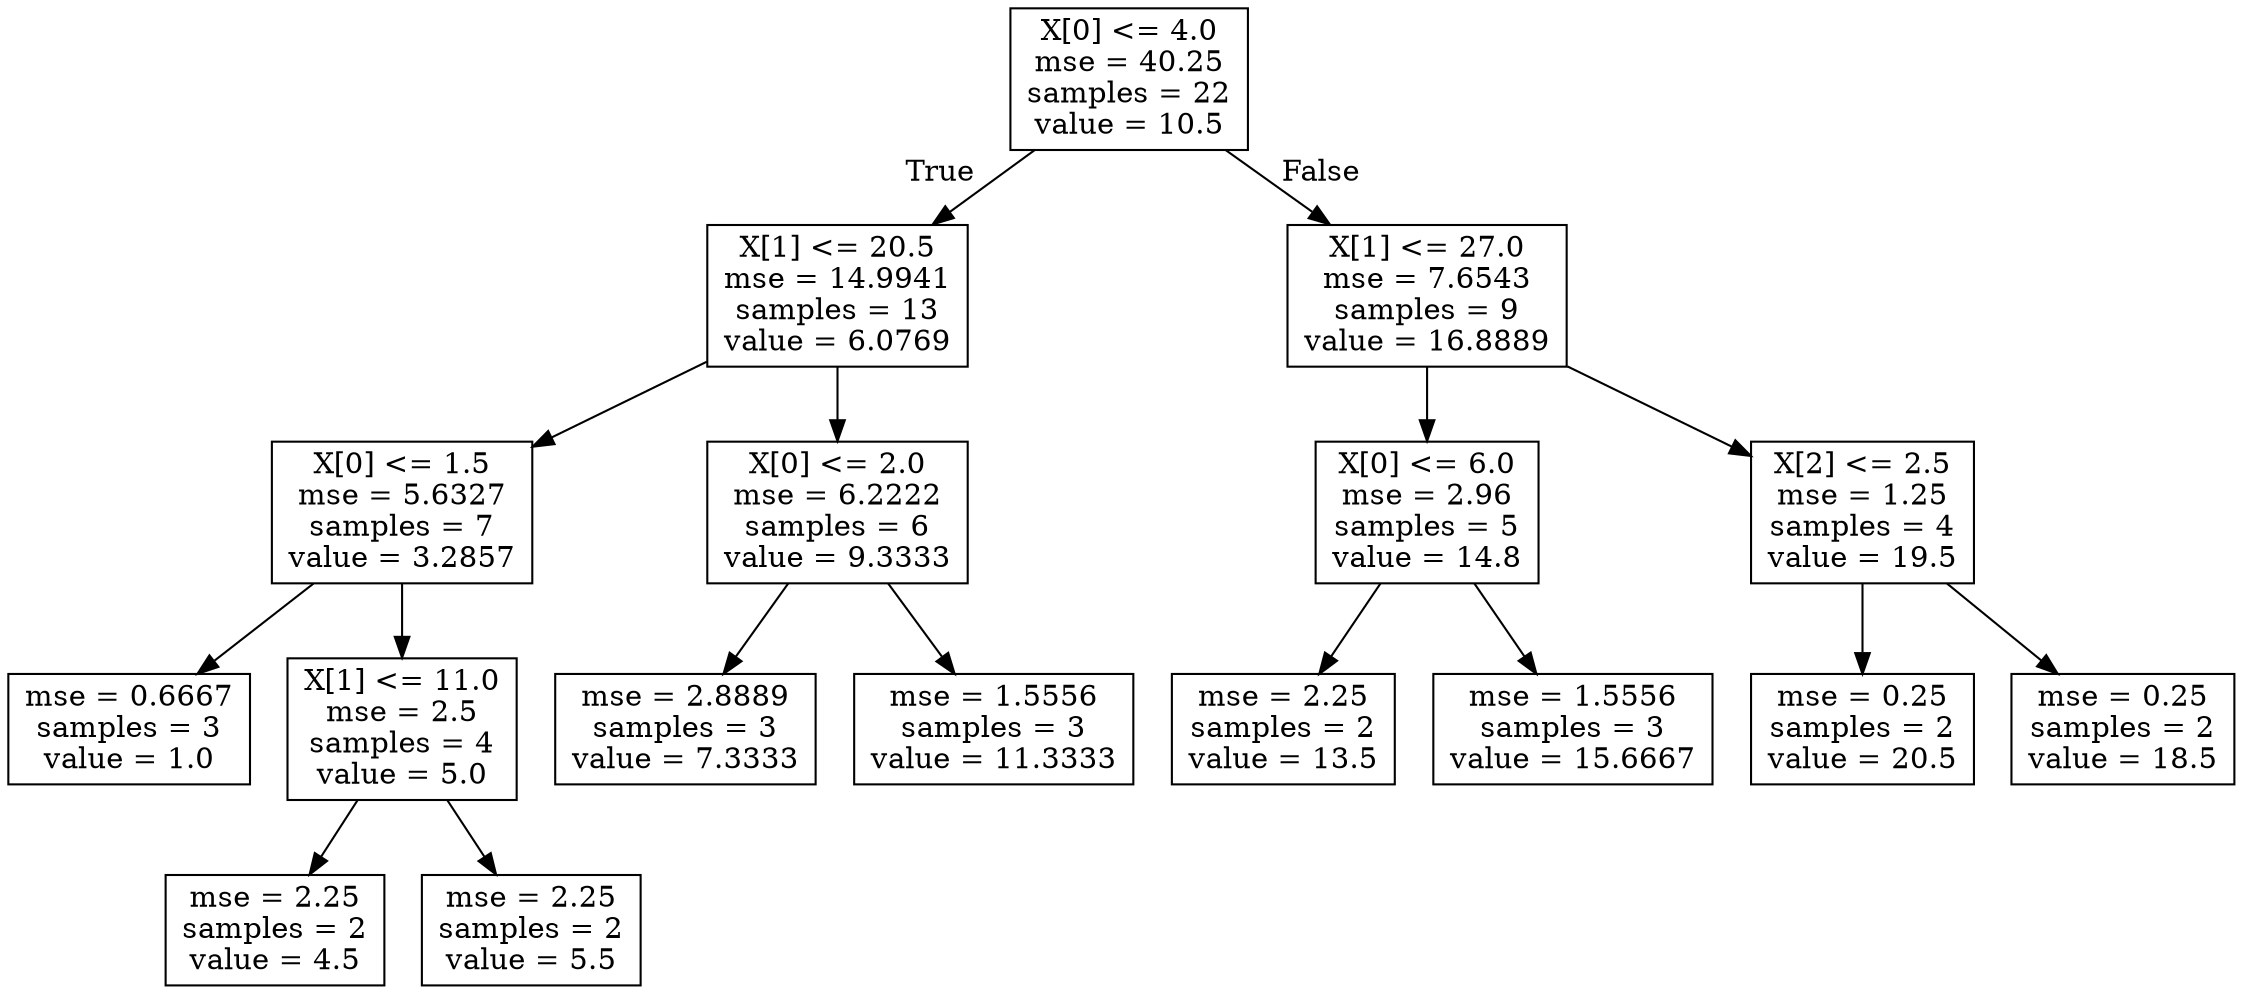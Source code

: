 digraph Tree {
node [shape=box] ;
0 [label="X[0] <= 4.0\nmse = 40.25\nsamples = 22\nvalue = 10.5"] ;
1 [label="X[1] <= 20.5\nmse = 14.9941\nsamples = 13\nvalue = 6.0769"] ;
0 -> 1 [labeldistance=2.5, labelangle=45, headlabel="True"] ;
2 [label="X[0] <= 1.5\nmse = 5.6327\nsamples = 7\nvalue = 3.2857"] ;
1 -> 2 ;
3 [label="mse = 0.6667\nsamples = 3\nvalue = 1.0"] ;
2 -> 3 ;
4 [label="X[1] <= 11.0\nmse = 2.5\nsamples = 4\nvalue = 5.0"] ;
2 -> 4 ;
5 [label="mse = 2.25\nsamples = 2\nvalue = 4.5"] ;
4 -> 5 ;
6 [label="mse = 2.25\nsamples = 2\nvalue = 5.5"] ;
4 -> 6 ;
7 [label="X[0] <= 2.0\nmse = 6.2222\nsamples = 6\nvalue = 9.3333"] ;
1 -> 7 ;
8 [label="mse = 2.8889\nsamples = 3\nvalue = 7.3333"] ;
7 -> 8 ;
9 [label="mse = 1.5556\nsamples = 3\nvalue = 11.3333"] ;
7 -> 9 ;
10 [label="X[1] <= 27.0\nmse = 7.6543\nsamples = 9\nvalue = 16.8889"] ;
0 -> 10 [labeldistance=2.5, labelangle=-45, headlabel="False"] ;
11 [label="X[0] <= 6.0\nmse = 2.96\nsamples = 5\nvalue = 14.8"] ;
10 -> 11 ;
12 [label="mse = 2.25\nsamples = 2\nvalue = 13.5"] ;
11 -> 12 ;
13 [label="mse = 1.5556\nsamples = 3\nvalue = 15.6667"] ;
11 -> 13 ;
14 [label="X[2] <= 2.5\nmse = 1.25\nsamples = 4\nvalue = 19.5"] ;
10 -> 14 ;
15 [label="mse = 0.25\nsamples = 2\nvalue = 20.5"] ;
14 -> 15 ;
16 [label="mse = 0.25\nsamples = 2\nvalue = 18.5"] ;
14 -> 16 ;
}